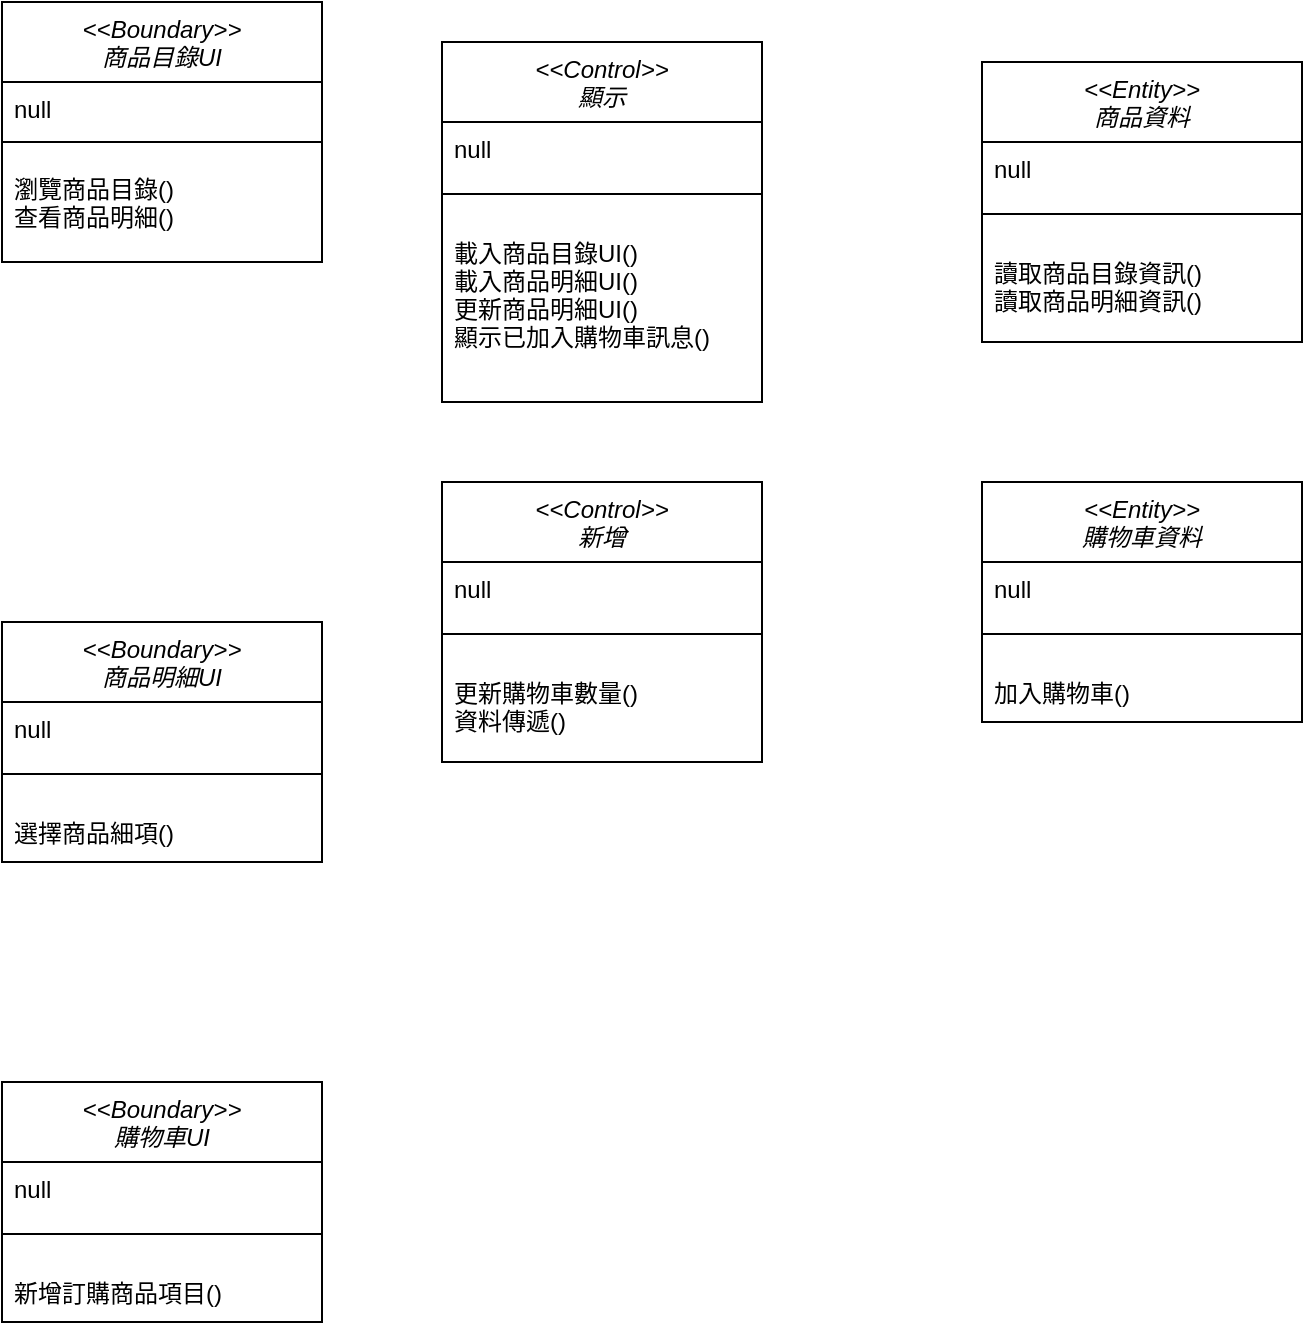 <mxfile version="21.2.3" type="github">
  <diagram id="C5RBs43oDa-KdzZeNtuy" name="Page-1">
    <mxGraphModel dx="880" dy="461" grid="1" gridSize="10" guides="1" tooltips="1" connect="1" arrows="1" fold="1" page="1" pageScale="1" pageWidth="827" pageHeight="1169" math="0" shadow="0">
      <root>
        <mxCell id="WIyWlLk6GJQsqaUBKTNV-0" />
        <mxCell id="WIyWlLk6GJQsqaUBKTNV-1" parent="WIyWlLk6GJQsqaUBKTNV-0" />
        <mxCell id="zkfFHV4jXpPFQw0GAbJ--0" value="&lt;&lt;Boundary&gt;&gt;&#xa;商品目錄UI" style="swimlane;fontStyle=2;align=center;verticalAlign=top;childLayout=stackLayout;horizontal=1;startSize=40;horizontalStack=0;resizeParent=1;resizeLast=0;collapsible=1;marginBottom=0;rounded=0;shadow=0;strokeWidth=1;" parent="WIyWlLk6GJQsqaUBKTNV-1" vertex="1">
          <mxGeometry x="90" y="40" width="160" height="130" as="geometry">
            <mxRectangle x="230" y="140" width="160" height="26" as="alternateBounds" />
          </mxGeometry>
        </mxCell>
        <mxCell id="zkfFHV4jXpPFQw0GAbJ--3" value="null" style="text;align=left;verticalAlign=top;spacingLeft=4;spacingRight=4;overflow=hidden;rotatable=0;points=[[0,0.5],[1,0.5]];portConstraint=eastwest;rounded=0;shadow=0;html=0;" parent="zkfFHV4jXpPFQw0GAbJ--0" vertex="1">
          <mxGeometry y="40" width="160" height="20" as="geometry" />
        </mxCell>
        <mxCell id="zkfFHV4jXpPFQw0GAbJ--4" value="" style="line;html=1;strokeWidth=1;align=left;verticalAlign=middle;spacingTop=-1;spacingLeft=3;spacingRight=3;rotatable=0;labelPosition=right;points=[];portConstraint=eastwest;" parent="zkfFHV4jXpPFQw0GAbJ--0" vertex="1">
          <mxGeometry y="60" width="160" height="20" as="geometry" />
        </mxCell>
        <mxCell id="k67tClfiPculuBBCe9sF-32" value="瀏覽商品目錄()&#xa;查看商品明細()&#xa;" style="text;align=left;verticalAlign=top;spacingLeft=4;spacingRight=4;overflow=hidden;rotatable=0;points=[[0,0.5],[1,0.5]];portConstraint=eastwest;rounded=0;shadow=0;html=0;" vertex="1" parent="zkfFHV4jXpPFQw0GAbJ--0">
          <mxGeometry y="80" width="160" height="38" as="geometry" />
        </mxCell>
        <mxCell id="k67tClfiPculuBBCe9sF-14" value="&lt;&lt;Boundary&gt;&gt;&#xa;商品明細UI" style="swimlane;fontStyle=2;align=center;verticalAlign=top;childLayout=stackLayout;horizontal=1;startSize=40;horizontalStack=0;resizeParent=1;resizeLast=0;collapsible=1;marginBottom=0;rounded=0;shadow=0;strokeWidth=1;" vertex="1" parent="WIyWlLk6GJQsqaUBKTNV-1">
          <mxGeometry x="90" y="350" width="160" height="120" as="geometry">
            <mxRectangle x="230" y="140" width="160" height="26" as="alternateBounds" />
          </mxGeometry>
        </mxCell>
        <mxCell id="k67tClfiPculuBBCe9sF-15" value="null" style="text;align=left;verticalAlign=top;spacingLeft=4;spacingRight=4;overflow=hidden;rotatable=0;points=[[0,0.5],[1,0.5]];portConstraint=eastwest;rounded=0;shadow=0;html=0;" vertex="1" parent="k67tClfiPculuBBCe9sF-14">
          <mxGeometry y="40" width="160" height="20" as="geometry" />
        </mxCell>
        <mxCell id="k67tClfiPculuBBCe9sF-16" value="" style="line;html=1;strokeWidth=1;align=left;verticalAlign=middle;spacingTop=-1;spacingLeft=3;spacingRight=3;rotatable=0;labelPosition=right;points=[];portConstraint=eastwest;" vertex="1" parent="k67tClfiPculuBBCe9sF-14">
          <mxGeometry y="60" width="160" height="32" as="geometry" />
        </mxCell>
        <mxCell id="k67tClfiPculuBBCe9sF-33" value="選擇商品細項()" style="text;align=left;verticalAlign=top;spacingLeft=4;spacingRight=4;overflow=hidden;rotatable=0;points=[[0,0.5],[1,0.5]];portConstraint=eastwest;rounded=0;shadow=0;html=0;" vertex="1" parent="k67tClfiPculuBBCe9sF-14">
          <mxGeometry y="92" width="160" height="28" as="geometry" />
        </mxCell>
        <mxCell id="k67tClfiPculuBBCe9sF-17" value="&lt;&lt;Boundary&gt;&gt;&#xa;購物車UI" style="swimlane;fontStyle=2;align=center;verticalAlign=top;childLayout=stackLayout;horizontal=1;startSize=40;horizontalStack=0;resizeParent=1;resizeLast=0;collapsible=1;marginBottom=0;rounded=0;shadow=0;strokeWidth=1;" vertex="1" parent="WIyWlLk6GJQsqaUBKTNV-1">
          <mxGeometry x="90" y="580" width="160" height="120" as="geometry">
            <mxRectangle x="230" y="140" width="160" height="26" as="alternateBounds" />
          </mxGeometry>
        </mxCell>
        <mxCell id="k67tClfiPculuBBCe9sF-18" value="null" style="text;align=left;verticalAlign=top;spacingLeft=4;spacingRight=4;overflow=hidden;rotatable=0;points=[[0,0.5],[1,0.5]];portConstraint=eastwest;rounded=0;shadow=0;html=0;" vertex="1" parent="k67tClfiPculuBBCe9sF-17">
          <mxGeometry y="40" width="160" height="20" as="geometry" />
        </mxCell>
        <mxCell id="k67tClfiPculuBBCe9sF-19" value="" style="line;html=1;strokeWidth=1;align=left;verticalAlign=middle;spacingTop=-1;spacingLeft=3;spacingRight=3;rotatable=0;labelPosition=right;points=[];portConstraint=eastwest;" vertex="1" parent="k67tClfiPculuBBCe9sF-17">
          <mxGeometry y="60" width="160" height="32" as="geometry" />
        </mxCell>
        <mxCell id="k67tClfiPculuBBCe9sF-34" value="新增訂購商品項目()" style="text;align=left;verticalAlign=top;spacingLeft=4;spacingRight=4;overflow=hidden;rotatable=0;points=[[0,0.5],[1,0.5]];portConstraint=eastwest;rounded=0;shadow=0;html=0;" vertex="1" parent="k67tClfiPculuBBCe9sF-17">
          <mxGeometry y="92" width="160" height="28" as="geometry" />
        </mxCell>
        <mxCell id="k67tClfiPculuBBCe9sF-20" value="&lt;&lt;Control&gt;&gt;&#xa;顯示" style="swimlane;fontStyle=2;align=center;verticalAlign=top;childLayout=stackLayout;horizontal=1;startSize=40;horizontalStack=0;resizeParent=1;resizeLast=0;collapsible=1;marginBottom=0;rounded=0;shadow=0;strokeWidth=1;" vertex="1" parent="WIyWlLk6GJQsqaUBKTNV-1">
          <mxGeometry x="310" y="60" width="160" height="180" as="geometry">
            <mxRectangle x="230" y="140" width="160" height="26" as="alternateBounds" />
          </mxGeometry>
        </mxCell>
        <mxCell id="k67tClfiPculuBBCe9sF-21" value="null" style="text;align=left;verticalAlign=top;spacingLeft=4;spacingRight=4;overflow=hidden;rotatable=0;points=[[0,0.5],[1,0.5]];portConstraint=eastwest;rounded=0;shadow=0;html=0;" vertex="1" parent="k67tClfiPculuBBCe9sF-20">
          <mxGeometry y="40" width="160" height="20" as="geometry" />
        </mxCell>
        <mxCell id="k67tClfiPculuBBCe9sF-22" value="" style="line;html=1;strokeWidth=1;align=left;verticalAlign=middle;spacingTop=-1;spacingLeft=3;spacingRight=3;rotatable=0;labelPosition=right;points=[];portConstraint=eastwest;" vertex="1" parent="k67tClfiPculuBBCe9sF-20">
          <mxGeometry y="60" width="160" height="32" as="geometry" />
        </mxCell>
        <mxCell id="k67tClfiPculuBBCe9sF-35" value="載入商品目錄UI()&#xa;載入商品明細UI()&#xa;更新商品明細UI()&#xa;顯示已加入購物車訊息()" style="text;align=left;verticalAlign=top;spacingLeft=4;spacingRight=4;overflow=hidden;rotatable=0;points=[[0,0.5],[1,0.5]];portConstraint=eastwest;rounded=0;shadow=0;html=0;" vertex="1" parent="k67tClfiPculuBBCe9sF-20">
          <mxGeometry y="92" width="160" height="68" as="geometry" />
        </mxCell>
        <mxCell id="k67tClfiPculuBBCe9sF-23" value="&lt;&lt;Control&gt;&gt;&#xa;新增" style="swimlane;fontStyle=2;align=center;verticalAlign=top;childLayout=stackLayout;horizontal=1;startSize=40;horizontalStack=0;resizeParent=1;resizeLast=0;collapsible=1;marginBottom=0;rounded=0;shadow=0;strokeWidth=1;" vertex="1" parent="WIyWlLk6GJQsqaUBKTNV-1">
          <mxGeometry x="310" y="280" width="160" height="140" as="geometry">
            <mxRectangle x="230" y="140" width="160" height="26" as="alternateBounds" />
          </mxGeometry>
        </mxCell>
        <mxCell id="k67tClfiPculuBBCe9sF-24" value="null" style="text;align=left;verticalAlign=top;spacingLeft=4;spacingRight=4;overflow=hidden;rotatable=0;points=[[0,0.5],[1,0.5]];portConstraint=eastwest;rounded=0;shadow=0;html=0;" vertex="1" parent="k67tClfiPculuBBCe9sF-23">
          <mxGeometry y="40" width="160" height="20" as="geometry" />
        </mxCell>
        <mxCell id="k67tClfiPculuBBCe9sF-25" value="" style="line;html=1;strokeWidth=1;align=left;verticalAlign=middle;spacingTop=-1;spacingLeft=3;spacingRight=3;rotatable=0;labelPosition=right;points=[];portConstraint=eastwest;" vertex="1" parent="k67tClfiPculuBBCe9sF-23">
          <mxGeometry y="60" width="160" height="32" as="geometry" />
        </mxCell>
        <mxCell id="k67tClfiPculuBBCe9sF-36" value="更新購物車數量()&#xa;資料傳遞()" style="text;align=left;verticalAlign=top;spacingLeft=4;spacingRight=4;overflow=hidden;rotatable=0;points=[[0,0.5],[1,0.5]];portConstraint=eastwest;rounded=0;shadow=0;html=0;" vertex="1" parent="k67tClfiPculuBBCe9sF-23">
          <mxGeometry y="92" width="160" height="48" as="geometry" />
        </mxCell>
        <mxCell id="k67tClfiPculuBBCe9sF-26" value="&lt;&lt;Entity&gt;&gt;&#xa;商品資料" style="swimlane;fontStyle=2;align=center;verticalAlign=top;childLayout=stackLayout;horizontal=1;startSize=40;horizontalStack=0;resizeParent=1;resizeLast=0;collapsible=1;marginBottom=0;rounded=0;shadow=0;strokeWidth=1;" vertex="1" parent="WIyWlLk6GJQsqaUBKTNV-1">
          <mxGeometry x="580" y="70" width="160" height="140" as="geometry">
            <mxRectangle x="230" y="140" width="160" height="26" as="alternateBounds" />
          </mxGeometry>
        </mxCell>
        <mxCell id="k67tClfiPculuBBCe9sF-27" value="null" style="text;align=left;verticalAlign=top;spacingLeft=4;spacingRight=4;overflow=hidden;rotatable=0;points=[[0,0.5],[1,0.5]];portConstraint=eastwest;rounded=0;shadow=0;html=0;" vertex="1" parent="k67tClfiPculuBBCe9sF-26">
          <mxGeometry y="40" width="160" height="20" as="geometry" />
        </mxCell>
        <mxCell id="k67tClfiPculuBBCe9sF-28" value="" style="line;html=1;strokeWidth=1;align=left;verticalAlign=middle;spacingTop=-1;spacingLeft=3;spacingRight=3;rotatable=0;labelPosition=right;points=[];portConstraint=eastwest;" vertex="1" parent="k67tClfiPculuBBCe9sF-26">
          <mxGeometry y="60" width="160" height="32" as="geometry" />
        </mxCell>
        <mxCell id="k67tClfiPculuBBCe9sF-37" value="讀取商品目錄資訊()&#xa;讀取商品明細資訊()" style="text;align=left;verticalAlign=top;spacingLeft=4;spacingRight=4;overflow=hidden;rotatable=0;points=[[0,0.5],[1,0.5]];portConstraint=eastwest;rounded=0;shadow=0;html=0;" vertex="1" parent="k67tClfiPculuBBCe9sF-26">
          <mxGeometry y="92" width="160" height="38" as="geometry" />
        </mxCell>
        <mxCell id="k67tClfiPculuBBCe9sF-29" value="&lt;&lt;Entity&gt;&gt;&#xa;購物車資料" style="swimlane;fontStyle=2;align=center;verticalAlign=top;childLayout=stackLayout;horizontal=1;startSize=40;horizontalStack=0;resizeParent=1;resizeLast=0;collapsible=1;marginBottom=0;rounded=0;shadow=0;strokeWidth=1;" vertex="1" parent="WIyWlLk6GJQsqaUBKTNV-1">
          <mxGeometry x="580" y="280" width="160" height="120" as="geometry">
            <mxRectangle x="230" y="140" width="160" height="26" as="alternateBounds" />
          </mxGeometry>
        </mxCell>
        <mxCell id="k67tClfiPculuBBCe9sF-30" value="null" style="text;align=left;verticalAlign=top;spacingLeft=4;spacingRight=4;overflow=hidden;rotatable=0;points=[[0,0.5],[1,0.5]];portConstraint=eastwest;rounded=0;shadow=0;html=0;" vertex="1" parent="k67tClfiPculuBBCe9sF-29">
          <mxGeometry y="40" width="160" height="20" as="geometry" />
        </mxCell>
        <mxCell id="k67tClfiPculuBBCe9sF-31" value="" style="line;html=1;strokeWidth=1;align=left;verticalAlign=middle;spacingTop=-1;spacingLeft=3;spacingRight=3;rotatable=0;labelPosition=right;points=[];portConstraint=eastwest;" vertex="1" parent="k67tClfiPculuBBCe9sF-29">
          <mxGeometry y="60" width="160" height="32" as="geometry" />
        </mxCell>
        <mxCell id="k67tClfiPculuBBCe9sF-38" value="加入購物車()" style="text;align=left;verticalAlign=top;spacingLeft=4;spacingRight=4;overflow=hidden;rotatable=0;points=[[0,0.5],[1,0.5]];portConstraint=eastwest;rounded=0;shadow=0;html=0;" vertex="1" parent="k67tClfiPculuBBCe9sF-29">
          <mxGeometry y="92" width="160" height="28" as="geometry" />
        </mxCell>
      </root>
    </mxGraphModel>
  </diagram>
</mxfile>

